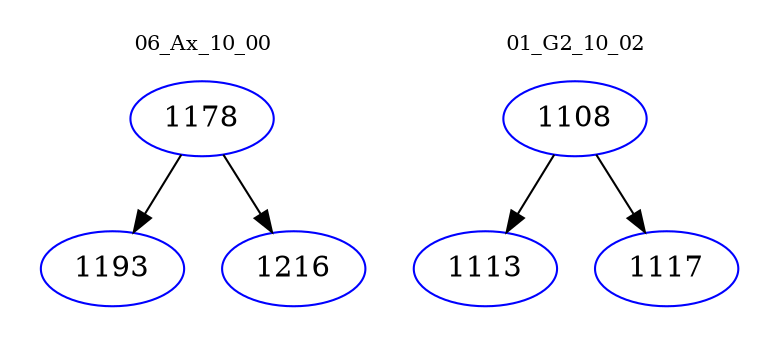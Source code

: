 digraph{
subgraph cluster_0 {
color = white
label = "06_Ax_10_00";
fontsize=10;
T0_1178 [label="1178", color="blue"]
T0_1178 -> T0_1193 [color="black"]
T0_1193 [label="1193", color="blue"]
T0_1178 -> T0_1216 [color="black"]
T0_1216 [label="1216", color="blue"]
}
subgraph cluster_1 {
color = white
label = "01_G2_10_02";
fontsize=10;
T1_1108 [label="1108", color="blue"]
T1_1108 -> T1_1113 [color="black"]
T1_1113 [label="1113", color="blue"]
T1_1108 -> T1_1117 [color="black"]
T1_1117 [label="1117", color="blue"]
}
}
